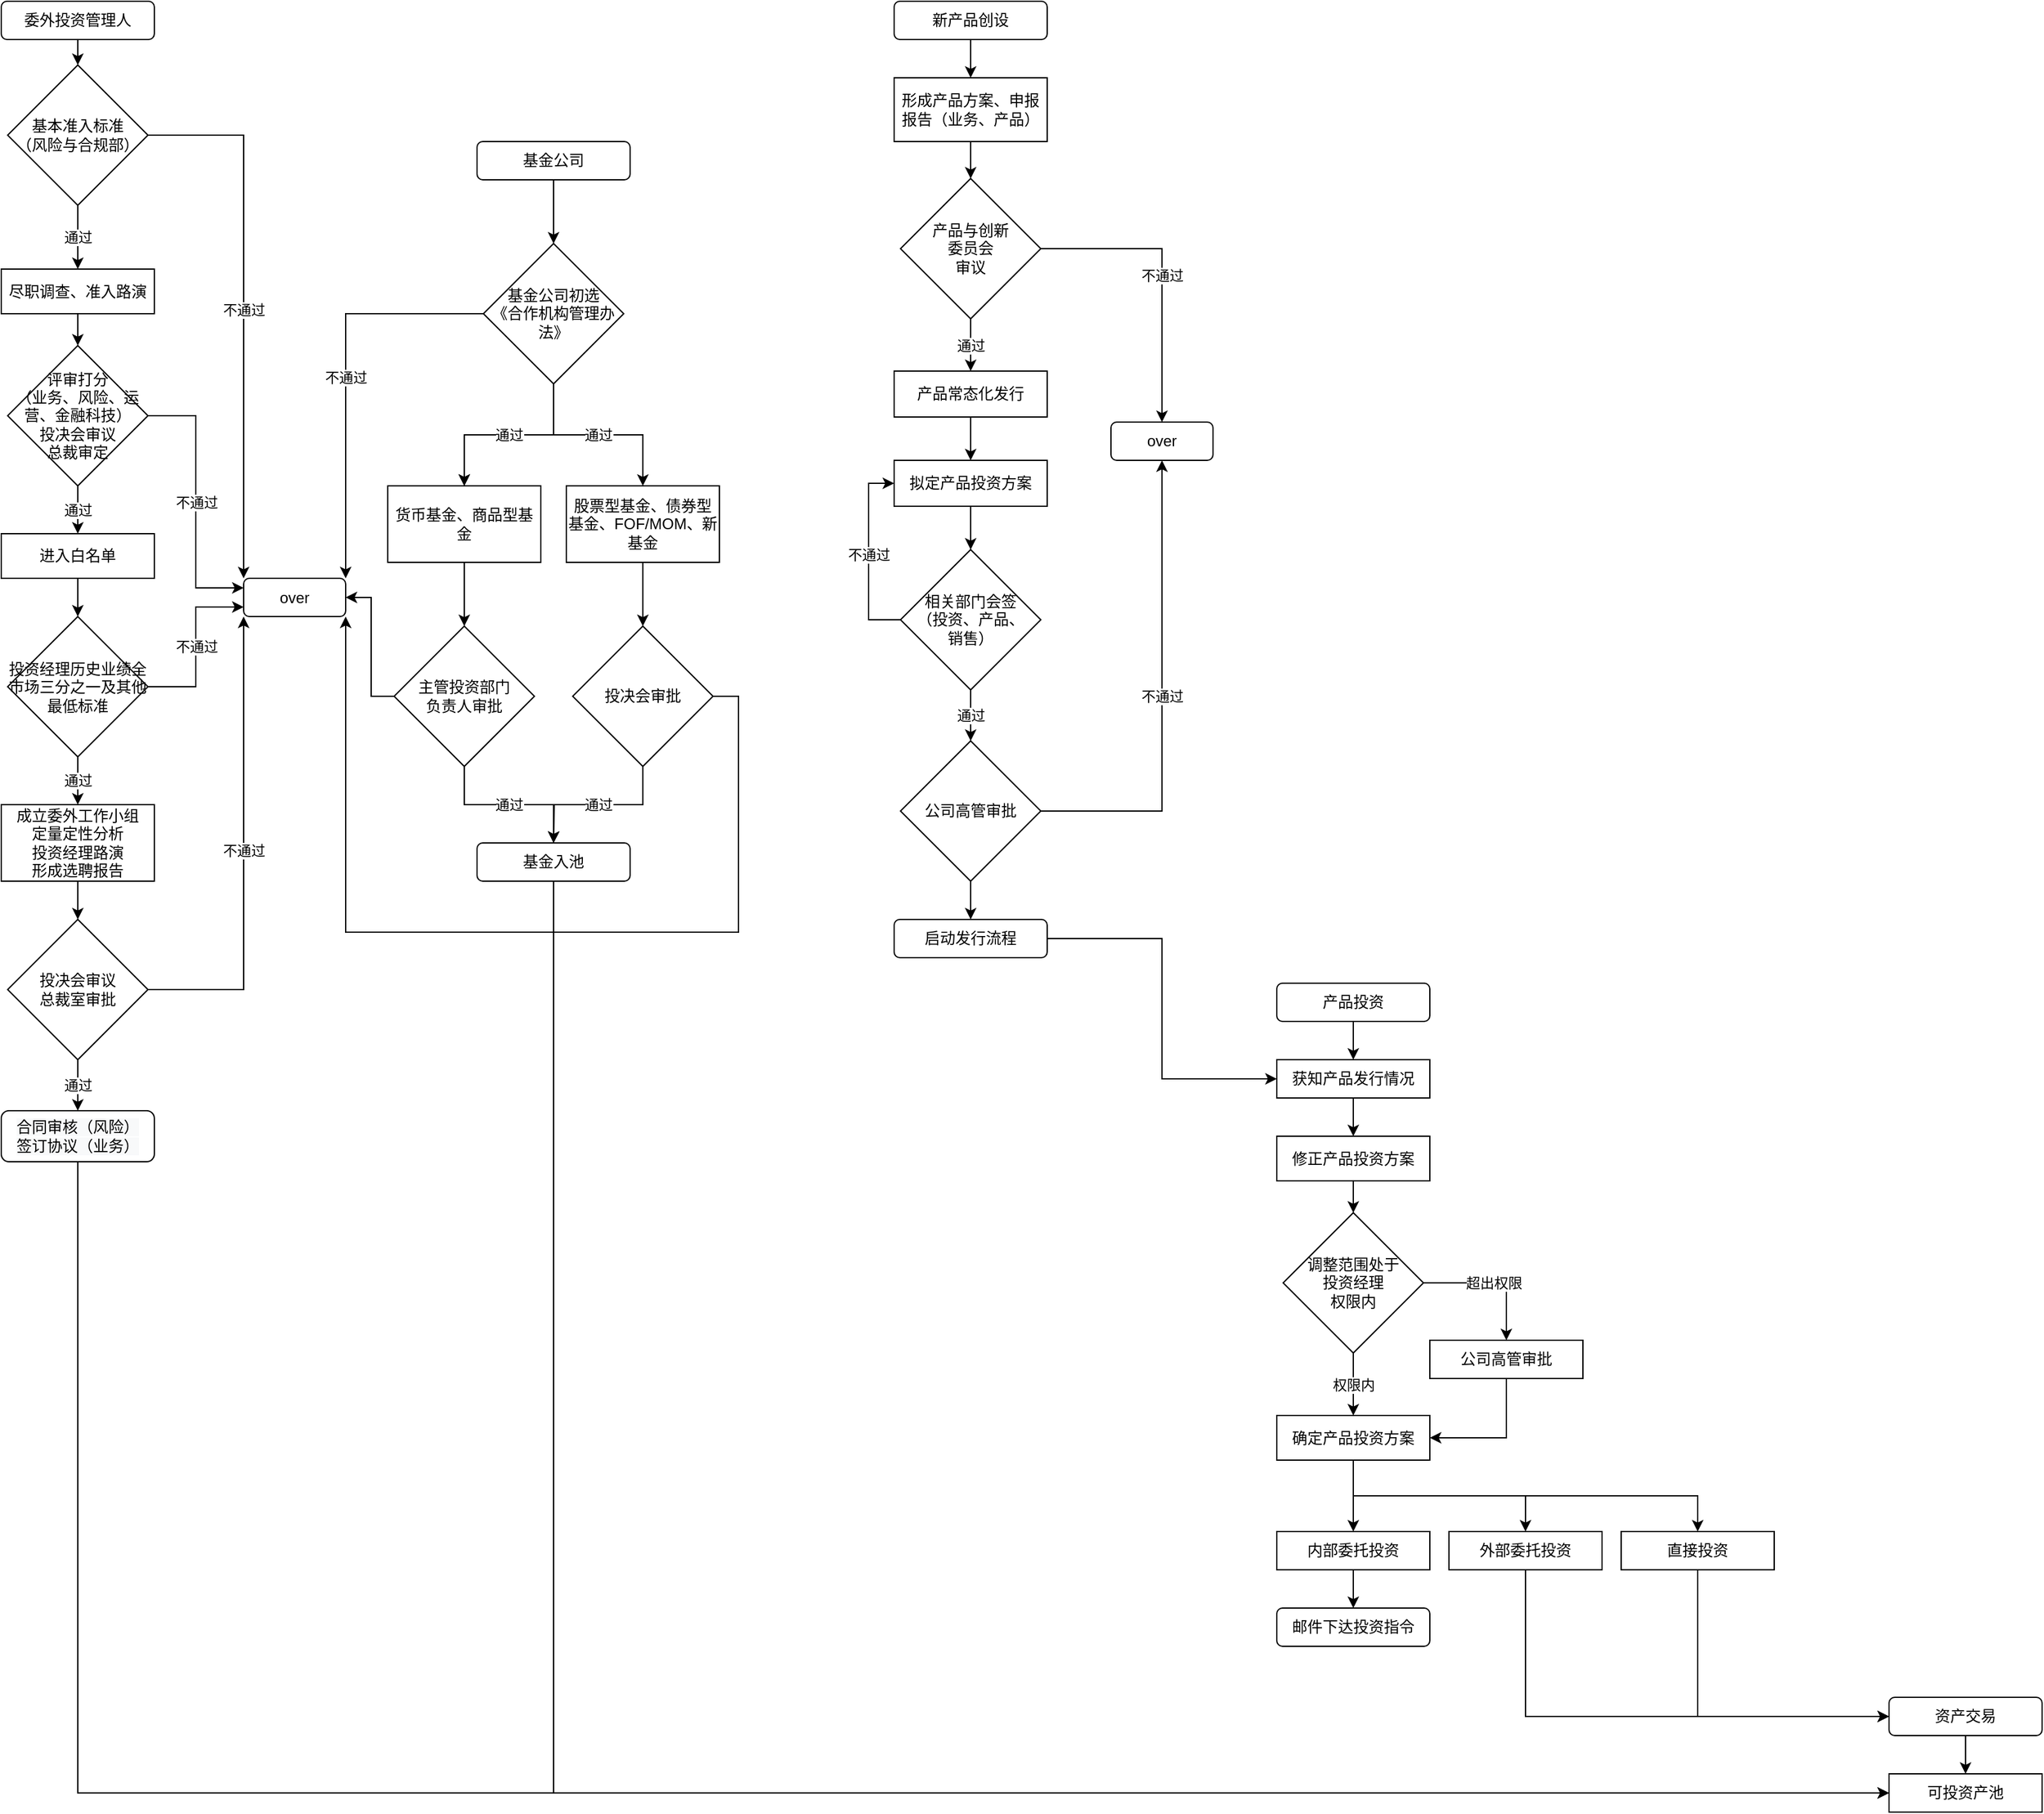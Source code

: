 <mxfile version="13.10.0" type="github">
  <diagram id="uhXueF3WpJiIvvkvNbeo" name="Page-1">
    <mxGraphModel dx="976" dy="619" grid="1" gridSize="10" guides="1" tooltips="1" connect="1" arrows="1" fold="1" page="1" pageScale="1" pageWidth="827" pageHeight="1169" math="0" shadow="0">
      <root>
        <mxCell id="0" />
        <mxCell id="1" parent="0" />
        <mxCell id="JYWzP_5s_lCYPq6KCB7E-22" value="通过" style="edgeStyle=orthogonalEdgeStyle;rounded=0;orthogonalLoop=1;jettySize=auto;html=1;" edge="1" parent="1" source="JYWzP_5s_lCYPq6KCB7E-2" target="JYWzP_5s_lCYPq6KCB7E-13">
          <mxGeometry relative="1" as="geometry" />
        </mxCell>
        <mxCell id="JYWzP_5s_lCYPq6KCB7E-32" value="不通过" style="edgeStyle=orthogonalEdgeStyle;rounded=0;orthogonalLoop=1;jettySize=auto;html=1;entryX=0;entryY=0;entryDx=0;entryDy=0;" edge="1" parent="1" source="JYWzP_5s_lCYPq6KCB7E-2" target="JYWzP_5s_lCYPq6KCB7E-31">
          <mxGeometry relative="1" as="geometry" />
        </mxCell>
        <mxCell id="JYWzP_5s_lCYPq6KCB7E-2" value="基本准入标准&lt;br&gt;（风险与合规部）" style="rhombus;whiteSpace=wrap;html=1;" vertex="1" parent="1">
          <mxGeometry x="75" y="110" width="110" height="110" as="geometry" />
        </mxCell>
        <mxCell id="JYWzP_5s_lCYPq6KCB7E-3" value="" style="endArrow=classic;html=1;exitX=0.5;exitY=1;exitDx=0;exitDy=0;exitPerimeter=0;" edge="1" parent="1" source="JYWzP_5s_lCYPq6KCB7E-21" target="JYWzP_5s_lCYPq6KCB7E-2">
          <mxGeometry width="50" height="50" relative="1" as="geometry">
            <mxPoint x="130" y="70" as="sourcePoint" />
            <mxPoint x="440" y="180" as="targetPoint" />
          </mxGeometry>
        </mxCell>
        <mxCell id="JYWzP_5s_lCYPq6KCB7E-17" value="" style="edgeStyle=orthogonalEdgeStyle;rounded=0;orthogonalLoop=1;jettySize=auto;html=1;" edge="1" parent="1" source="JYWzP_5s_lCYPq6KCB7E-13" target="JYWzP_5s_lCYPq6KCB7E-16">
          <mxGeometry relative="1" as="geometry" />
        </mxCell>
        <mxCell id="JYWzP_5s_lCYPq6KCB7E-13" value="尽职调查、准入路演" style="whiteSpace=wrap;html=1;" vertex="1" parent="1">
          <mxGeometry x="70" y="270" width="120" height="35" as="geometry" />
        </mxCell>
        <mxCell id="JYWzP_5s_lCYPq6KCB7E-19" value="通过" style="edgeStyle=orthogonalEdgeStyle;rounded=0;orthogonalLoop=1;jettySize=auto;html=1;" edge="1" parent="1" source="JYWzP_5s_lCYPq6KCB7E-16" target="JYWzP_5s_lCYPq6KCB7E-18">
          <mxGeometry relative="1" as="geometry" />
        </mxCell>
        <mxCell id="JYWzP_5s_lCYPq6KCB7E-33" value="不通过" style="edgeStyle=orthogonalEdgeStyle;rounded=0;orthogonalLoop=1;jettySize=auto;html=1;entryX=0;entryY=0.25;entryDx=0;entryDy=0;" edge="1" parent="1" source="JYWzP_5s_lCYPq6KCB7E-16" target="JYWzP_5s_lCYPq6KCB7E-31">
          <mxGeometry relative="1" as="geometry">
            <mxPoint x="350" y="380" as="targetPoint" />
          </mxGeometry>
        </mxCell>
        <mxCell id="JYWzP_5s_lCYPq6KCB7E-16" value="评审打分&lt;br&gt;（业务、风险、运营、金融科技）&lt;br&gt;投决会审议&lt;br&gt;总裁审定" style="rhombus;whiteSpace=wrap;html=1;" vertex="1" parent="1">
          <mxGeometry x="75" y="330" width="110" height="110" as="geometry" />
        </mxCell>
        <mxCell id="JYWzP_5s_lCYPq6KCB7E-24" value="" style="edgeStyle=orthogonalEdgeStyle;rounded=0;orthogonalLoop=1;jettySize=auto;html=1;" edge="1" parent="1" source="JYWzP_5s_lCYPq6KCB7E-18" target="JYWzP_5s_lCYPq6KCB7E-23">
          <mxGeometry relative="1" as="geometry" />
        </mxCell>
        <mxCell id="JYWzP_5s_lCYPq6KCB7E-18" value="进入白名单" style="whiteSpace=wrap;html=1;" vertex="1" parent="1">
          <mxGeometry x="70" y="477.5" width="120" height="35" as="geometry" />
        </mxCell>
        <mxCell id="JYWzP_5s_lCYPq6KCB7E-21" value="委外投资管理人" style="rounded=1;whiteSpace=wrap;html=1;" vertex="1" parent="1">
          <mxGeometry x="70" y="60" width="120" height="30" as="geometry" />
        </mxCell>
        <mxCell id="JYWzP_5s_lCYPq6KCB7E-26" value="通过" style="edgeStyle=orthogonalEdgeStyle;rounded=0;orthogonalLoop=1;jettySize=auto;html=1;exitX=0.5;exitY=1;exitDx=0;exitDy=0;" edge="1" parent="1" source="JYWzP_5s_lCYPq6KCB7E-23" target="JYWzP_5s_lCYPq6KCB7E-25">
          <mxGeometry relative="1" as="geometry">
            <mxPoint x="130" y="701" as="sourcePoint" />
          </mxGeometry>
        </mxCell>
        <mxCell id="JYWzP_5s_lCYPq6KCB7E-34" value="不通过" style="edgeStyle=orthogonalEdgeStyle;rounded=0;orthogonalLoop=1;jettySize=auto;html=1;entryX=0;entryY=0.75;entryDx=0;entryDy=0;" edge="1" parent="1" source="JYWzP_5s_lCYPq6KCB7E-23" target="JYWzP_5s_lCYPq6KCB7E-31">
          <mxGeometry relative="1" as="geometry" />
        </mxCell>
        <mxCell id="JYWzP_5s_lCYPq6KCB7E-23" value="投资经理历史业绩全市场三分之一及其他最低标准" style="rhombus;whiteSpace=wrap;html=1;" vertex="1" parent="1">
          <mxGeometry x="75" y="542.5" width="110" height="110" as="geometry" />
        </mxCell>
        <mxCell id="JYWzP_5s_lCYPq6KCB7E-28" value="" style="edgeStyle=orthogonalEdgeStyle;rounded=0;orthogonalLoop=1;jettySize=auto;html=1;" edge="1" parent="1" source="JYWzP_5s_lCYPq6KCB7E-25" target="JYWzP_5s_lCYPq6KCB7E-27">
          <mxGeometry relative="1" as="geometry" />
        </mxCell>
        <mxCell id="JYWzP_5s_lCYPq6KCB7E-25" value="成立委外工作小组&lt;br&gt;定量定性分析&lt;br&gt;投资经理路演&lt;br&gt;形成选聘报告" style="whiteSpace=wrap;html=1;" vertex="1" parent="1">
          <mxGeometry x="70" y="690" width="120" height="60" as="geometry" />
        </mxCell>
        <mxCell id="JYWzP_5s_lCYPq6KCB7E-30" value="通过" style="edgeStyle=orthogonalEdgeStyle;rounded=0;orthogonalLoop=1;jettySize=auto;html=1;entryX=0.5;entryY=0;entryDx=0;entryDy=0;" edge="1" parent="1" source="JYWzP_5s_lCYPq6KCB7E-27" target="JYWzP_5s_lCYPq6KCB7E-52">
          <mxGeometry relative="1" as="geometry">
            <mxPoint x="130" y="980" as="targetPoint" />
          </mxGeometry>
        </mxCell>
        <mxCell id="JYWzP_5s_lCYPq6KCB7E-35" value="不通过" style="edgeStyle=orthogonalEdgeStyle;rounded=0;orthogonalLoop=1;jettySize=auto;html=1;entryX=0;entryY=1;entryDx=0;entryDy=0;" edge="1" parent="1" source="JYWzP_5s_lCYPq6KCB7E-27" target="JYWzP_5s_lCYPq6KCB7E-31">
          <mxGeometry relative="1" as="geometry" />
        </mxCell>
        <mxCell id="JYWzP_5s_lCYPq6KCB7E-27" value="投决会审议&lt;br&gt;总裁室审批" style="rhombus;whiteSpace=wrap;html=1;" vertex="1" parent="1">
          <mxGeometry x="75" y="780" width="110" height="110" as="geometry" />
        </mxCell>
        <mxCell id="JYWzP_5s_lCYPq6KCB7E-31" value="over" style="rounded=1;whiteSpace=wrap;html=1;" vertex="1" parent="1">
          <mxGeometry x="260" y="512.5" width="80" height="30" as="geometry" />
        </mxCell>
        <mxCell id="JYWzP_5s_lCYPq6KCB7E-38" value="" style="edgeStyle=orthogonalEdgeStyle;rounded=0;orthogonalLoop=1;jettySize=auto;html=1;entryX=0.5;entryY=0;entryDx=0;entryDy=0;" edge="1" parent="1" source="JYWzP_5s_lCYPq6KCB7E-36" target="JYWzP_5s_lCYPq6KCB7E-39">
          <mxGeometry relative="1" as="geometry">
            <mxPoint x="503" y="255" as="targetPoint" />
          </mxGeometry>
        </mxCell>
        <mxCell id="JYWzP_5s_lCYPq6KCB7E-36" value="基金公司" style="rounded=1;whiteSpace=wrap;html=1;" vertex="1" parent="1">
          <mxGeometry x="443" y="170" width="120" height="30" as="geometry" />
        </mxCell>
        <mxCell id="JYWzP_5s_lCYPq6KCB7E-41" value="" style="edgeStyle=orthogonalEdgeStyle;rounded=0;orthogonalLoop=1;jettySize=auto;html=1;" edge="1" parent="1" source="JYWzP_5s_lCYPq6KCB7E-39" target="JYWzP_5s_lCYPq6KCB7E-40">
          <mxGeometry relative="1" as="geometry" />
        </mxCell>
        <mxCell id="JYWzP_5s_lCYPq6KCB7E-42" value="通过" style="edgeStyle=orthogonalEdgeStyle;rounded=0;orthogonalLoop=1;jettySize=auto;html=1;" edge="1" parent="1" source="JYWzP_5s_lCYPq6KCB7E-39" target="JYWzP_5s_lCYPq6KCB7E-40">
          <mxGeometry relative="1" as="geometry" />
        </mxCell>
        <mxCell id="JYWzP_5s_lCYPq6KCB7E-44" value="通过" style="edgeStyle=orthogonalEdgeStyle;rounded=0;orthogonalLoop=1;jettySize=auto;html=1;" edge="1" parent="1" source="JYWzP_5s_lCYPq6KCB7E-39" target="JYWzP_5s_lCYPq6KCB7E-43">
          <mxGeometry relative="1" as="geometry" />
        </mxCell>
        <mxCell id="JYWzP_5s_lCYPq6KCB7E-55" value="不通过" style="edgeStyle=orthogonalEdgeStyle;rounded=0;orthogonalLoop=1;jettySize=auto;html=1;entryX=1;entryY=0;entryDx=0;entryDy=0;" edge="1" parent="1" source="JYWzP_5s_lCYPq6KCB7E-39" target="JYWzP_5s_lCYPq6KCB7E-31">
          <mxGeometry relative="1" as="geometry">
            <mxPoint x="370" y="612.5" as="targetPoint" />
          </mxGeometry>
        </mxCell>
        <mxCell id="JYWzP_5s_lCYPq6KCB7E-39" value="基金公司初选&lt;br&gt;《合作机构管理办法》" style="rhombus;whiteSpace=wrap;html=1;" vertex="1" parent="1">
          <mxGeometry x="448" y="250" width="110" height="110" as="geometry" />
        </mxCell>
        <mxCell id="JYWzP_5s_lCYPq6KCB7E-46" value="" style="edgeStyle=orthogonalEdgeStyle;rounded=0;orthogonalLoop=1;jettySize=auto;html=1;" edge="1" parent="1" source="JYWzP_5s_lCYPq6KCB7E-40" target="JYWzP_5s_lCYPq6KCB7E-45">
          <mxGeometry relative="1" as="geometry" />
        </mxCell>
        <mxCell id="JYWzP_5s_lCYPq6KCB7E-40" value="货币基金、商品型基金" style="whiteSpace=wrap;html=1;" vertex="1" parent="1">
          <mxGeometry x="373" y="440" width="120" height="60" as="geometry" />
        </mxCell>
        <mxCell id="JYWzP_5s_lCYPq6KCB7E-48" value="" style="edgeStyle=orthogonalEdgeStyle;rounded=0;orthogonalLoop=1;jettySize=auto;html=1;" edge="1" parent="1" source="JYWzP_5s_lCYPq6KCB7E-43" target="JYWzP_5s_lCYPq6KCB7E-47">
          <mxGeometry relative="1" as="geometry" />
        </mxCell>
        <mxCell id="JYWzP_5s_lCYPq6KCB7E-43" value="股票型基金、债券型基金、FOF/MOM、新基金" style="whiteSpace=wrap;html=1;" vertex="1" parent="1">
          <mxGeometry x="513" y="440" width="120" height="60" as="geometry" />
        </mxCell>
        <mxCell id="JYWzP_5s_lCYPq6KCB7E-53" value="通过" style="edgeStyle=orthogonalEdgeStyle;rounded=0;orthogonalLoop=1;jettySize=auto;html=1;entryX=0.5;entryY=0;entryDx=0;entryDy=0;" edge="1" parent="1" source="JYWzP_5s_lCYPq6KCB7E-45" target="JYWzP_5s_lCYPq6KCB7E-51">
          <mxGeometry relative="1" as="geometry" />
        </mxCell>
        <mxCell id="JYWzP_5s_lCYPq6KCB7E-58" style="edgeStyle=orthogonalEdgeStyle;rounded=0;orthogonalLoop=1;jettySize=auto;html=1;entryX=1;entryY=0.5;entryDx=0;entryDy=0;" edge="1" parent="1" source="JYWzP_5s_lCYPq6KCB7E-45" target="JYWzP_5s_lCYPq6KCB7E-31">
          <mxGeometry relative="1" as="geometry">
            <Array as="points">
              <mxPoint x="360" y="605" />
              <mxPoint x="360" y="527" />
            </Array>
          </mxGeometry>
        </mxCell>
        <mxCell id="JYWzP_5s_lCYPq6KCB7E-45" value="主管投资部门&lt;br&gt;负责人审批" style="rhombus;whiteSpace=wrap;html=1;" vertex="1" parent="1">
          <mxGeometry x="378" y="550" width="110" height="110" as="geometry" />
        </mxCell>
        <mxCell id="JYWzP_5s_lCYPq6KCB7E-54" value="通过" style="edgeStyle=orthogonalEdgeStyle;rounded=0;orthogonalLoop=1;jettySize=auto;html=1;exitX=0.5;exitY=1;exitDx=0;exitDy=0;" edge="1" parent="1" source="JYWzP_5s_lCYPq6KCB7E-47">
          <mxGeometry relative="1" as="geometry">
            <mxPoint x="503" y="720" as="targetPoint" />
          </mxGeometry>
        </mxCell>
        <mxCell id="JYWzP_5s_lCYPq6KCB7E-59" style="edgeStyle=orthogonalEdgeStyle;rounded=0;orthogonalLoop=1;jettySize=auto;html=1;entryX=1;entryY=1;entryDx=0;entryDy=0;exitX=1;exitY=0.5;exitDx=0;exitDy=0;" edge="1" parent="1" source="JYWzP_5s_lCYPq6KCB7E-47" target="JYWzP_5s_lCYPq6KCB7E-31">
          <mxGeometry relative="1" as="geometry">
            <Array as="points">
              <mxPoint x="648" y="605" />
              <mxPoint x="648" y="790" />
              <mxPoint x="340" y="790" />
            </Array>
          </mxGeometry>
        </mxCell>
        <mxCell id="JYWzP_5s_lCYPq6KCB7E-47" value="投决会审批" style="rhombus;whiteSpace=wrap;html=1;" vertex="1" parent="1">
          <mxGeometry x="518" y="550" width="110" height="110" as="geometry" />
        </mxCell>
        <mxCell id="JYWzP_5s_lCYPq6KCB7E-110" style="edgeStyle=orthogonalEdgeStyle;rounded=0;orthogonalLoop=1;jettySize=auto;html=1;exitX=0.5;exitY=1;exitDx=0;exitDy=0;entryX=0;entryY=0.5;entryDx=0;entryDy=0;" edge="1" parent="1" source="JYWzP_5s_lCYPq6KCB7E-51" target="JYWzP_5s_lCYPq6KCB7E-105">
          <mxGeometry relative="1" as="geometry">
            <mxPoint x="1550" y="1470" as="targetPoint" />
            <Array as="points">
              <mxPoint x="503" y="1465" />
            </Array>
          </mxGeometry>
        </mxCell>
        <mxCell id="JYWzP_5s_lCYPq6KCB7E-51" value="基金入池" style="rounded=1;whiteSpace=wrap;html=1;" vertex="1" parent="1">
          <mxGeometry x="443" y="720" width="120" height="30" as="geometry" />
        </mxCell>
        <mxCell id="JYWzP_5s_lCYPq6KCB7E-109" style="edgeStyle=orthogonalEdgeStyle;rounded=0;orthogonalLoop=1;jettySize=auto;html=1;entryX=0;entryY=0.5;entryDx=0;entryDy=0;exitX=0.5;exitY=1;exitDx=0;exitDy=0;" edge="1" parent="1" source="JYWzP_5s_lCYPq6KCB7E-52" target="JYWzP_5s_lCYPq6KCB7E-105">
          <mxGeometry relative="1" as="geometry" />
        </mxCell>
        <mxCell id="JYWzP_5s_lCYPq6KCB7E-52" value="&#xa;&#xa;&lt;span style=&quot;color: rgb(0, 0, 0); font-family: helvetica; font-size: 12px; font-style: normal; font-weight: 400; letter-spacing: normal; text-align: center; text-indent: 0px; text-transform: none; word-spacing: 0px; background-color: rgb(248, 249, 250); display: inline; float: none;&quot;&gt;合同审核（风险）&lt;/span&gt;&lt;br style=&quot;color: rgb(0, 0, 0); font-family: helvetica; font-size: 12px; font-style: normal; font-weight: 400; letter-spacing: normal; text-align: center; text-indent: 0px; text-transform: none; word-spacing: 0px; background-color: rgb(248, 249, 250);&quot;&gt;&lt;span style=&quot;color: rgb(0, 0, 0); font-family: helvetica; font-size: 12px; font-style: normal; font-weight: 400; letter-spacing: normal; text-align: center; text-indent: 0px; text-transform: none; word-spacing: 0px; background-color: rgb(248, 249, 250); display: inline; float: none;&quot;&gt;签订协议（业务）&lt;/span&gt;&#xa;&#xa;" style="rounded=1;whiteSpace=wrap;html=1;" vertex="1" parent="1">
          <mxGeometry x="70" y="930" width="120" height="40" as="geometry" />
        </mxCell>
        <mxCell id="JYWzP_5s_lCYPq6KCB7E-65" style="edgeStyle=orthogonalEdgeStyle;rounded=0;orthogonalLoop=1;jettySize=auto;html=1;entryX=0.5;entryY=0;entryDx=0;entryDy=0;" edge="1" parent="1" source="JYWzP_5s_lCYPq6KCB7E-61" target="JYWzP_5s_lCYPq6KCB7E-62">
          <mxGeometry relative="1" as="geometry" />
        </mxCell>
        <mxCell id="JYWzP_5s_lCYPq6KCB7E-61" value="新产品创设" style="rounded=1;whiteSpace=wrap;html=1;" vertex="1" parent="1">
          <mxGeometry x="770" y="60" width="120" height="30" as="geometry" />
        </mxCell>
        <mxCell id="JYWzP_5s_lCYPq6KCB7E-64" value="" style="edgeStyle=orthogonalEdgeStyle;rounded=0;orthogonalLoop=1;jettySize=auto;html=1;" edge="1" parent="1" source="JYWzP_5s_lCYPq6KCB7E-62" target="JYWzP_5s_lCYPq6KCB7E-63">
          <mxGeometry relative="1" as="geometry" />
        </mxCell>
        <mxCell id="JYWzP_5s_lCYPq6KCB7E-62" value="形成产品方案、申报报告（业务、产品）" style="rounded=0;whiteSpace=wrap;html=1;" vertex="1" parent="1">
          <mxGeometry x="770" y="120" width="120" height="50" as="geometry" />
        </mxCell>
        <mxCell id="JYWzP_5s_lCYPq6KCB7E-68" value="通过" style="edgeStyle=orthogonalEdgeStyle;rounded=0;orthogonalLoop=1;jettySize=auto;html=1;" edge="1" parent="1" source="JYWzP_5s_lCYPq6KCB7E-63" target="JYWzP_5s_lCYPq6KCB7E-67">
          <mxGeometry relative="1" as="geometry" />
        </mxCell>
        <mxCell id="JYWzP_5s_lCYPq6KCB7E-79" value="不通过" style="edgeStyle=orthogonalEdgeStyle;rounded=0;orthogonalLoop=1;jettySize=auto;html=1;entryX=0.5;entryY=0;entryDx=0;entryDy=0;" edge="1" parent="1" source="JYWzP_5s_lCYPq6KCB7E-63" target="JYWzP_5s_lCYPq6KCB7E-78">
          <mxGeometry relative="1" as="geometry" />
        </mxCell>
        <mxCell id="JYWzP_5s_lCYPq6KCB7E-63" value="产品与创新&lt;br&gt;委员会&lt;br&gt;审议" style="rhombus;whiteSpace=wrap;html=1;rounded=0;" vertex="1" parent="1">
          <mxGeometry x="775" y="199" width="110" height="110" as="geometry" />
        </mxCell>
        <mxCell id="JYWzP_5s_lCYPq6KCB7E-70" value="" style="edgeStyle=orthogonalEdgeStyle;rounded=0;orthogonalLoop=1;jettySize=auto;html=1;" edge="1" parent="1" source="JYWzP_5s_lCYPq6KCB7E-67" target="JYWzP_5s_lCYPq6KCB7E-69">
          <mxGeometry relative="1" as="geometry" />
        </mxCell>
        <mxCell id="JYWzP_5s_lCYPq6KCB7E-67" value="产品常态化发行" style="whiteSpace=wrap;html=1;rounded=0;" vertex="1" parent="1">
          <mxGeometry x="770" y="350" width="120" height="36" as="geometry" />
        </mxCell>
        <mxCell id="JYWzP_5s_lCYPq6KCB7E-72" value="" style="edgeStyle=orthogonalEdgeStyle;rounded=0;orthogonalLoop=1;jettySize=auto;html=1;" edge="1" parent="1" source="JYWzP_5s_lCYPq6KCB7E-69" target="JYWzP_5s_lCYPq6KCB7E-71">
          <mxGeometry relative="1" as="geometry" />
        </mxCell>
        <mxCell id="JYWzP_5s_lCYPq6KCB7E-69" value="拟定产品投资方案" style="whiteSpace=wrap;html=1;rounded=0;" vertex="1" parent="1">
          <mxGeometry x="770" y="420" width="120" height="36" as="geometry" />
        </mxCell>
        <mxCell id="JYWzP_5s_lCYPq6KCB7E-74" value="通过" style="edgeStyle=orthogonalEdgeStyle;rounded=0;orthogonalLoop=1;jettySize=auto;html=1;" edge="1" parent="1" source="JYWzP_5s_lCYPq6KCB7E-71" target="JYWzP_5s_lCYPq6KCB7E-73">
          <mxGeometry relative="1" as="geometry" />
        </mxCell>
        <mxCell id="JYWzP_5s_lCYPq6KCB7E-75" value="不通过" style="edgeStyle=orthogonalEdgeStyle;rounded=0;orthogonalLoop=1;jettySize=auto;html=1;entryX=0;entryY=0.5;entryDx=0;entryDy=0;exitX=0;exitY=0.5;exitDx=0;exitDy=0;" edge="1" parent="1" source="JYWzP_5s_lCYPq6KCB7E-71" target="JYWzP_5s_lCYPq6KCB7E-69">
          <mxGeometry relative="1" as="geometry" />
        </mxCell>
        <mxCell id="JYWzP_5s_lCYPq6KCB7E-71" value="相关部门会签&lt;br&gt;（投资、产品、&lt;br&gt;销售）" style="rhombus;whiteSpace=wrap;html=1;rounded=0;" vertex="1" parent="1">
          <mxGeometry x="775" y="490" width="110" height="110" as="geometry" />
        </mxCell>
        <mxCell id="JYWzP_5s_lCYPq6KCB7E-77" value="" style="edgeStyle=orthogonalEdgeStyle;rounded=0;orthogonalLoop=1;jettySize=auto;html=1;entryX=0.5;entryY=0;entryDx=0;entryDy=0;" edge="1" parent="1" source="JYWzP_5s_lCYPq6KCB7E-73" target="JYWzP_5s_lCYPq6KCB7E-81">
          <mxGeometry relative="1" as="geometry">
            <mxPoint x="830" y="784" as="targetPoint" />
          </mxGeometry>
        </mxCell>
        <mxCell id="JYWzP_5s_lCYPq6KCB7E-80" value="不通过" style="edgeStyle=orthogonalEdgeStyle;rounded=0;orthogonalLoop=1;jettySize=auto;html=1;entryX=0.5;entryY=1;entryDx=0;entryDy=0;" edge="1" parent="1" source="JYWzP_5s_lCYPq6KCB7E-73" target="JYWzP_5s_lCYPq6KCB7E-78">
          <mxGeometry relative="1" as="geometry" />
        </mxCell>
        <mxCell id="JYWzP_5s_lCYPq6KCB7E-73" value="公司高管审批" style="rhombus;whiteSpace=wrap;html=1;rounded=0;" vertex="1" parent="1">
          <mxGeometry x="775" y="640" width="110" height="110" as="geometry" />
        </mxCell>
        <mxCell id="JYWzP_5s_lCYPq6KCB7E-78" value="over" style="rounded=1;whiteSpace=wrap;html=1;" vertex="1" parent="1">
          <mxGeometry x="940" y="390" width="80" height="30" as="geometry" />
        </mxCell>
        <mxCell id="JYWzP_5s_lCYPq6KCB7E-85" style="edgeStyle=orthogonalEdgeStyle;rounded=0;orthogonalLoop=1;jettySize=auto;html=1;entryX=0;entryY=0.5;entryDx=0;entryDy=0;" edge="1" parent="1" source="JYWzP_5s_lCYPq6KCB7E-81" target="JYWzP_5s_lCYPq6KCB7E-83">
          <mxGeometry relative="1" as="geometry" />
        </mxCell>
        <mxCell id="JYWzP_5s_lCYPq6KCB7E-81" value="启动发行流程" style="rounded=1;whiteSpace=wrap;html=1;" vertex="1" parent="1">
          <mxGeometry x="770" y="780" width="120" height="30" as="geometry" />
        </mxCell>
        <mxCell id="JYWzP_5s_lCYPq6KCB7E-84" style="edgeStyle=orthogonalEdgeStyle;rounded=0;orthogonalLoop=1;jettySize=auto;html=1;exitX=0.5;exitY=1;exitDx=0;exitDy=0;entryX=0.5;entryY=0;entryDx=0;entryDy=0;" edge="1" parent="1" source="JYWzP_5s_lCYPq6KCB7E-82" target="JYWzP_5s_lCYPq6KCB7E-83">
          <mxGeometry relative="1" as="geometry" />
        </mxCell>
        <mxCell id="JYWzP_5s_lCYPq6KCB7E-82" value="产品投资" style="rounded=1;whiteSpace=wrap;html=1;" vertex="1" parent="1">
          <mxGeometry x="1070" y="830" width="120" height="30" as="geometry" />
        </mxCell>
        <mxCell id="JYWzP_5s_lCYPq6KCB7E-87" value="" style="edgeStyle=orthogonalEdgeStyle;rounded=0;orthogonalLoop=1;jettySize=auto;html=1;" edge="1" parent="1" source="JYWzP_5s_lCYPq6KCB7E-83" target="JYWzP_5s_lCYPq6KCB7E-86">
          <mxGeometry relative="1" as="geometry" />
        </mxCell>
        <mxCell id="JYWzP_5s_lCYPq6KCB7E-83" value="获知产品发行情况" style="rounded=0;whiteSpace=wrap;html=1;" vertex="1" parent="1">
          <mxGeometry x="1070" y="890" width="120" height="30" as="geometry" />
        </mxCell>
        <mxCell id="JYWzP_5s_lCYPq6KCB7E-90" value="" style="edgeStyle=orthogonalEdgeStyle;rounded=0;orthogonalLoop=1;jettySize=auto;html=1;" edge="1" parent="1" source="JYWzP_5s_lCYPq6KCB7E-86" target="JYWzP_5s_lCYPq6KCB7E-89">
          <mxGeometry relative="1" as="geometry" />
        </mxCell>
        <mxCell id="JYWzP_5s_lCYPq6KCB7E-86" value="修正产品投资方案" style="whiteSpace=wrap;html=1;rounded=0;" vertex="1" parent="1">
          <mxGeometry x="1070" y="950" width="120" height="35" as="geometry" />
        </mxCell>
        <mxCell id="JYWzP_5s_lCYPq6KCB7E-92" value="权限内" style="edgeStyle=orthogonalEdgeStyle;rounded=0;orthogonalLoop=1;jettySize=auto;html=1;" edge="1" parent="1" source="JYWzP_5s_lCYPq6KCB7E-89" target="JYWzP_5s_lCYPq6KCB7E-91">
          <mxGeometry relative="1" as="geometry" />
        </mxCell>
        <mxCell id="JYWzP_5s_lCYPq6KCB7E-94" value="超出权限" style="edgeStyle=orthogonalEdgeStyle;rounded=0;orthogonalLoop=1;jettySize=auto;html=1;entryX=0.5;entryY=0;entryDx=0;entryDy=0;" edge="1" parent="1" source="JYWzP_5s_lCYPq6KCB7E-89" target="JYWzP_5s_lCYPq6KCB7E-93">
          <mxGeometry relative="1" as="geometry" />
        </mxCell>
        <mxCell id="JYWzP_5s_lCYPq6KCB7E-89" value="调整范围处于&lt;br&gt;投资经理&lt;br&gt;权限内" style="rhombus;whiteSpace=wrap;html=1;rounded=0;" vertex="1" parent="1">
          <mxGeometry x="1075" y="1010" width="110" height="110" as="geometry" />
        </mxCell>
        <mxCell id="JYWzP_5s_lCYPq6KCB7E-99" style="edgeStyle=orthogonalEdgeStyle;rounded=0;orthogonalLoop=1;jettySize=auto;html=1;entryX=0.5;entryY=0;entryDx=0;entryDy=0;" edge="1" parent="1" source="JYWzP_5s_lCYPq6KCB7E-91" target="JYWzP_5s_lCYPq6KCB7E-96">
          <mxGeometry relative="1" as="geometry" />
        </mxCell>
        <mxCell id="JYWzP_5s_lCYPq6KCB7E-100" style="edgeStyle=orthogonalEdgeStyle;rounded=0;orthogonalLoop=1;jettySize=auto;html=1;exitX=0.5;exitY=1;exitDx=0;exitDy=0;entryX=0.5;entryY=0;entryDx=0;entryDy=0;" edge="1" parent="1" source="JYWzP_5s_lCYPq6KCB7E-91" target="JYWzP_5s_lCYPq6KCB7E-98">
          <mxGeometry relative="1" as="geometry" />
        </mxCell>
        <mxCell id="JYWzP_5s_lCYPq6KCB7E-101" style="edgeStyle=orthogonalEdgeStyle;rounded=0;orthogonalLoop=1;jettySize=auto;html=1;exitX=0.5;exitY=1;exitDx=0;exitDy=0;" edge="1" parent="1" source="JYWzP_5s_lCYPq6KCB7E-91" target="JYWzP_5s_lCYPq6KCB7E-97">
          <mxGeometry relative="1" as="geometry" />
        </mxCell>
        <mxCell id="JYWzP_5s_lCYPq6KCB7E-91" value="确定产品投资方案" style="whiteSpace=wrap;html=1;rounded=0;" vertex="1" parent="1">
          <mxGeometry x="1070" y="1169" width="120" height="35" as="geometry" />
        </mxCell>
        <mxCell id="JYWzP_5s_lCYPq6KCB7E-95" style="edgeStyle=orthogonalEdgeStyle;rounded=0;orthogonalLoop=1;jettySize=auto;html=1;exitX=0.5;exitY=1;exitDx=0;exitDy=0;entryX=1;entryY=0.5;entryDx=0;entryDy=0;" edge="1" parent="1" source="JYWzP_5s_lCYPq6KCB7E-93" target="JYWzP_5s_lCYPq6KCB7E-91">
          <mxGeometry relative="1" as="geometry" />
        </mxCell>
        <mxCell id="JYWzP_5s_lCYPq6KCB7E-93" value="公司高管审批" style="rounded=0;whiteSpace=wrap;html=1;" vertex="1" parent="1">
          <mxGeometry x="1190" y="1110" width="120" height="30" as="geometry" />
        </mxCell>
        <mxCell id="JYWzP_5s_lCYPq6KCB7E-103" value="" style="edgeStyle=orthogonalEdgeStyle;rounded=0;orthogonalLoop=1;jettySize=auto;html=1;entryX=0.5;entryY=0;entryDx=0;entryDy=0;" edge="1" parent="1" source="JYWzP_5s_lCYPq6KCB7E-96" target="JYWzP_5s_lCYPq6KCB7E-111">
          <mxGeometry relative="1" as="geometry">
            <mxPoint x="1130" y="1320" as="targetPoint" />
          </mxGeometry>
        </mxCell>
        <mxCell id="JYWzP_5s_lCYPq6KCB7E-96" value="内部委托投资" style="rounded=0;whiteSpace=wrap;html=1;" vertex="1" parent="1">
          <mxGeometry x="1070" y="1260" width="120" height="30" as="geometry" />
        </mxCell>
        <mxCell id="JYWzP_5s_lCYPq6KCB7E-107" style="edgeStyle=orthogonalEdgeStyle;rounded=0;orthogonalLoop=1;jettySize=auto;html=1;exitX=0.5;exitY=1;exitDx=0;exitDy=0;entryX=0;entryY=0.5;entryDx=0;entryDy=0;" edge="1" parent="1" source="JYWzP_5s_lCYPq6KCB7E-97" target="JYWzP_5s_lCYPq6KCB7E-104">
          <mxGeometry relative="1" as="geometry">
            <mxPoint x="1550.0" y="1410" as="targetPoint" />
          </mxGeometry>
        </mxCell>
        <mxCell id="JYWzP_5s_lCYPq6KCB7E-97" value="直接投资" style="rounded=0;whiteSpace=wrap;html=1;" vertex="1" parent="1">
          <mxGeometry x="1340" y="1260" width="120" height="30" as="geometry" />
        </mxCell>
        <mxCell id="JYWzP_5s_lCYPq6KCB7E-106" style="edgeStyle=orthogonalEdgeStyle;rounded=0;orthogonalLoop=1;jettySize=auto;html=1;entryX=0;entryY=0.5;entryDx=0;entryDy=0;exitX=0.5;exitY=1;exitDx=0;exitDy=0;" edge="1" parent="1" source="JYWzP_5s_lCYPq6KCB7E-98" target="JYWzP_5s_lCYPq6KCB7E-104">
          <mxGeometry relative="1" as="geometry" />
        </mxCell>
        <mxCell id="JYWzP_5s_lCYPq6KCB7E-98" value="外部委托投资" style="rounded=0;whiteSpace=wrap;html=1;" vertex="1" parent="1">
          <mxGeometry x="1205" y="1260" width="120" height="30" as="geometry" />
        </mxCell>
        <mxCell id="JYWzP_5s_lCYPq6KCB7E-108" style="edgeStyle=orthogonalEdgeStyle;rounded=0;orthogonalLoop=1;jettySize=auto;html=1;entryX=0.5;entryY=0;entryDx=0;entryDy=0;" edge="1" parent="1" source="JYWzP_5s_lCYPq6KCB7E-104" target="JYWzP_5s_lCYPq6KCB7E-105">
          <mxGeometry relative="1" as="geometry" />
        </mxCell>
        <mxCell id="JYWzP_5s_lCYPq6KCB7E-104" value="资产交易" style="rounded=1;whiteSpace=wrap;html=1;" vertex="1" parent="1">
          <mxGeometry x="1550" y="1390" width="120" height="30" as="geometry" />
        </mxCell>
        <mxCell id="JYWzP_5s_lCYPq6KCB7E-105" value="可投资产池" style="rounded=0;whiteSpace=wrap;html=1;" vertex="1" parent="1">
          <mxGeometry x="1550" y="1450" width="120" height="30" as="geometry" />
        </mxCell>
        <mxCell id="JYWzP_5s_lCYPq6KCB7E-111" value="邮件下达投资指令" style="rounded=1;whiteSpace=wrap;html=1;" vertex="1" parent="1">
          <mxGeometry x="1070" y="1320" width="120" height="30" as="geometry" />
        </mxCell>
      </root>
    </mxGraphModel>
  </diagram>
</mxfile>

